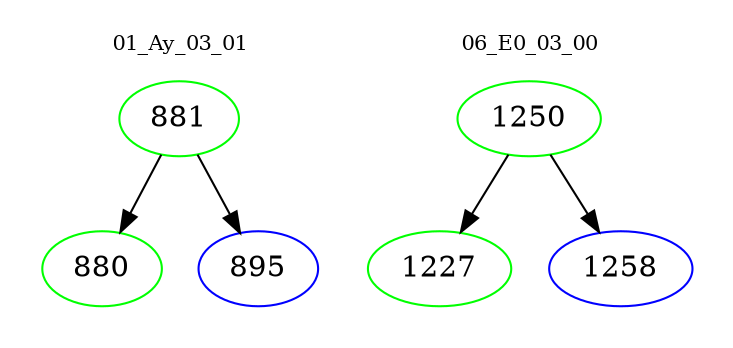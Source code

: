 digraph{
subgraph cluster_0 {
color = white
label = "01_Ay_03_01";
fontsize=10;
T0_881 [label="881", color="green"]
T0_881 -> T0_880 [color="black"]
T0_880 [label="880", color="green"]
T0_881 -> T0_895 [color="black"]
T0_895 [label="895", color="blue"]
}
subgraph cluster_1 {
color = white
label = "06_E0_03_00";
fontsize=10;
T1_1250 [label="1250", color="green"]
T1_1250 -> T1_1227 [color="black"]
T1_1227 [label="1227", color="green"]
T1_1250 -> T1_1258 [color="black"]
T1_1258 [label="1258", color="blue"]
}
}
